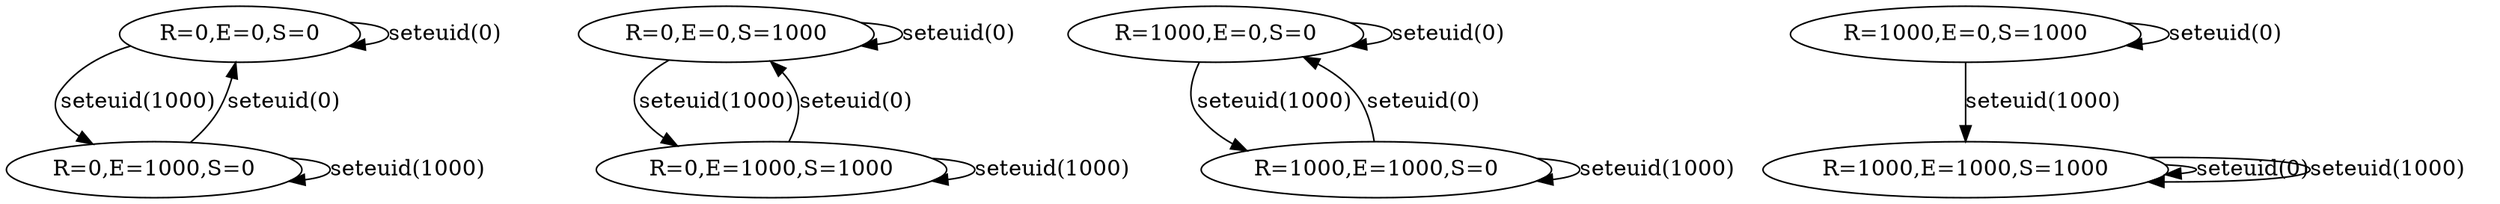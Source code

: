 digraph G {
"R=0,E=0,S=0"->"R=0,E=0,S=0"[label="seteuid(0)"]
"R=0,E=0,S=0"->"R=0,E=1000,S=0"[label="seteuid(1000)"]
"R=0,E=0,S=1000"->"R=0,E=0,S=1000"[label="seteuid(0)"]
"R=0,E=0,S=1000"->"R=0,E=1000,S=1000"[label="seteuid(1000)"]
"R=0,E=1000,S=0"->"R=0,E=0,S=0"[label="seteuid(0)"]
"R=0,E=1000,S=0"->"R=0,E=1000,S=0"[label="seteuid(1000)"]
"R=0,E=1000,S=1000"->"R=0,E=0,S=1000"[label="seteuid(0)"]
"R=0,E=1000,S=1000"->"R=0,E=1000,S=1000"[label="seteuid(1000)"]
"R=1000,E=0,S=0"->"R=1000,E=0,S=0"[label="seteuid(0)"]
"R=1000,E=0,S=0"->"R=1000,E=1000,S=0"[label="seteuid(1000)"]
"R=1000,E=0,S=1000"->"R=1000,E=0,S=1000"[label="seteuid(0)"]
"R=1000,E=0,S=1000"->"R=1000,E=1000,S=1000"[label="seteuid(1000)"]
"R=1000,E=1000,S=0"->"R=1000,E=0,S=0"[label="seteuid(0)"]
"R=1000,E=1000,S=0"->"R=1000,E=1000,S=0"[label="seteuid(1000)"]
"R=1000,E=1000,S=1000"->"R=1000,E=1000,S=1000"[label="seteuid(0)"]
"R=1000,E=1000,S=1000"->"R=1000,E=1000,S=1000"[label="seteuid(1000)"]
}
